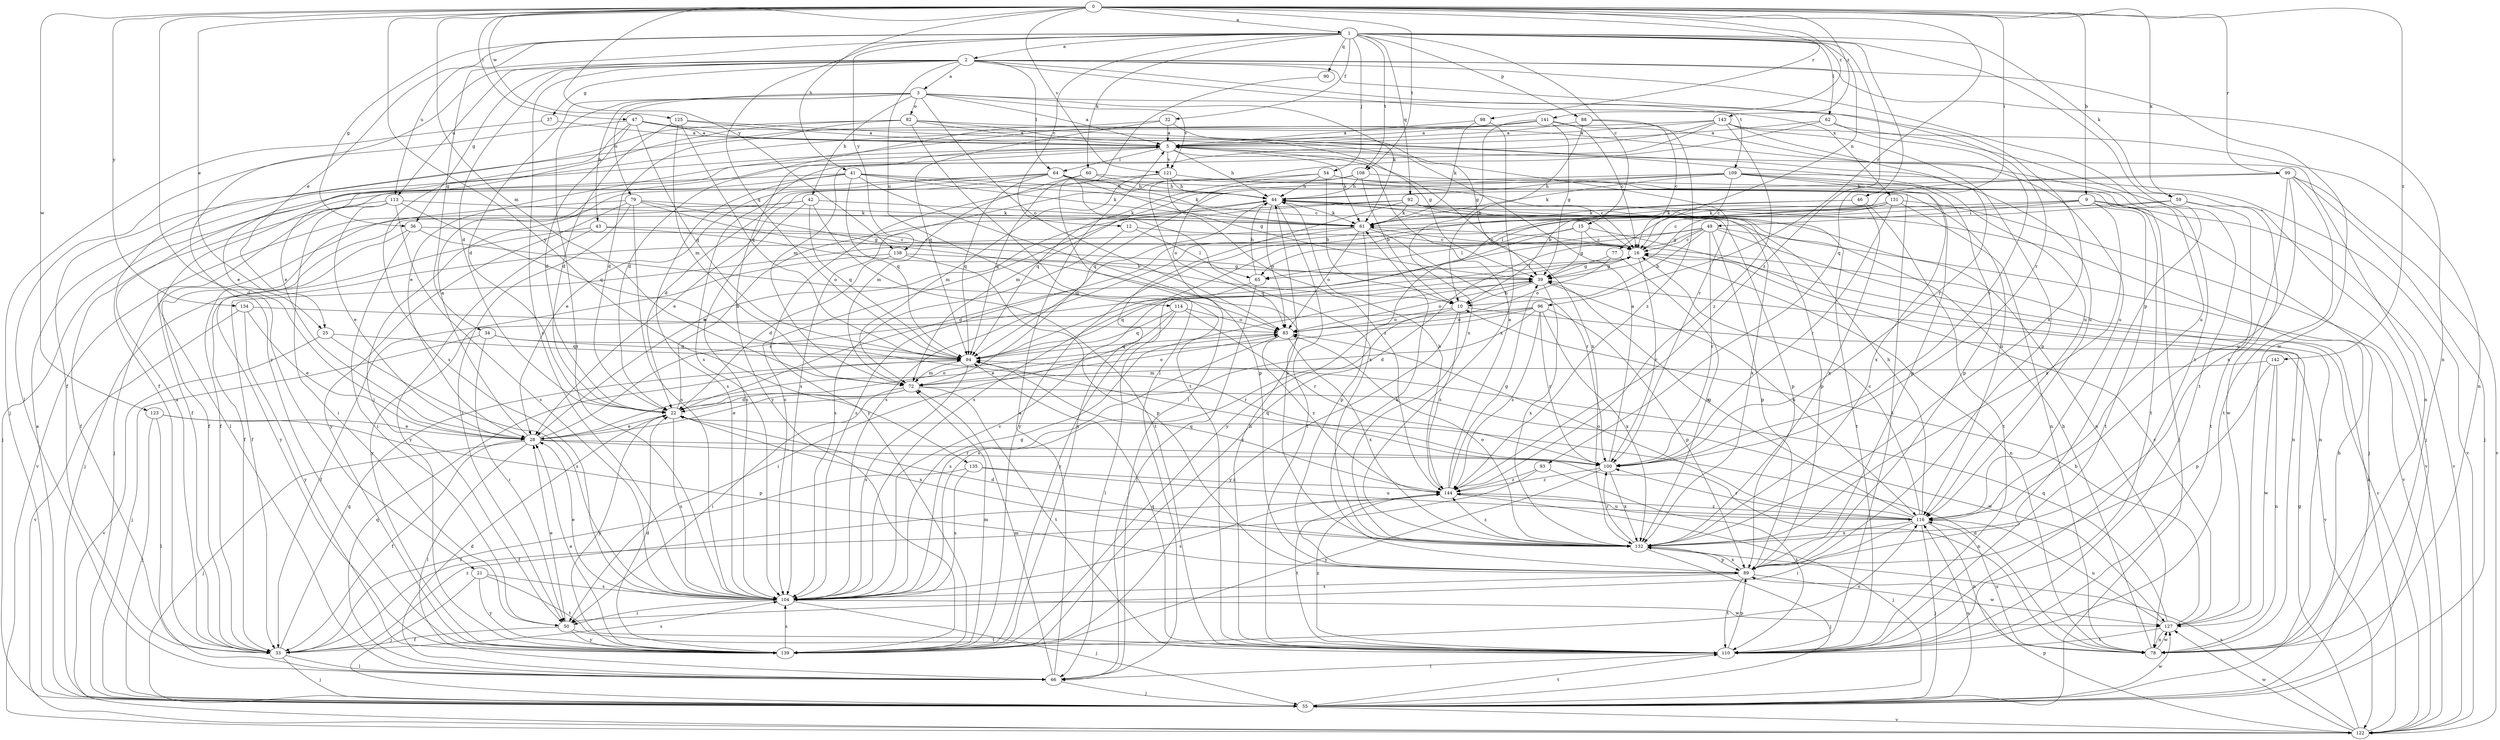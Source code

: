 strict digraph  {
0;
1;
2;
3;
5;
9;
10;
12;
15;
16;
21;
22;
25;
28;
32;
33;
34;
36;
37;
39;
41;
42;
43;
44;
46;
47;
49;
50;
54;
55;
59;
60;
61;
62;
64;
65;
66;
72;
77;
78;
79;
82;
83;
88;
89;
90;
92;
93;
94;
96;
98;
99;
100;
104;
108;
109;
110;
113;
114;
116;
121;
122;
123;
125;
127;
131;
132;
134;
135;
138;
139;
141;
142;
143;
144;
0 -> 1  [label=a];
0 -> 9  [label=b];
0 -> 21  [label=d];
0 -> 25  [label=e];
0 -> 41  [label=h];
0 -> 46  [label=i];
0 -> 47  [label=i];
0 -> 59  [label=k];
0 -> 72  [label=m];
0 -> 96  [label=r];
0 -> 98  [label=r];
0 -> 99  [label=r];
0 -> 108  [label=t];
0 -> 121  [label=v];
0 -> 123  [label=w];
0 -> 125  [label=w];
0 -> 134  [label=y];
0 -> 135  [label=y];
0 -> 138  [label=y];
0 -> 141  [label=z];
0 -> 142  [label=z];
0 -> 143  [label=z];
1 -> 2  [label=a];
1 -> 12  [label=c];
1 -> 15  [label=c];
1 -> 25  [label=e];
1 -> 32  [label=f];
1 -> 34  [label=g];
1 -> 36  [label=g];
1 -> 54  [label=j];
1 -> 59  [label=k];
1 -> 60  [label=k];
1 -> 62  [label=l];
1 -> 77  [label=n];
1 -> 88  [label=p];
1 -> 89  [label=p];
1 -> 90  [label=q];
1 -> 92  [label=q];
1 -> 93  [label=q];
1 -> 94  [label=q];
1 -> 108  [label=t];
1 -> 113  [label=u];
1 -> 138  [label=y];
1 -> 144  [label=z];
2 -> 3  [label=a];
2 -> 22  [label=d];
2 -> 36  [label=g];
2 -> 37  [label=g];
2 -> 64  [label=l];
2 -> 78  [label=n];
2 -> 100  [label=r];
2 -> 104  [label=s];
2 -> 109  [label=t];
2 -> 110  [label=t];
2 -> 113  [label=u];
2 -> 114  [label=u];
2 -> 127  [label=w];
2 -> 131  [label=x];
2 -> 139  [label=y];
3 -> 5  [label=a];
3 -> 22  [label=d];
3 -> 42  [label=h];
3 -> 43  [label=h];
3 -> 61  [label=k];
3 -> 79  [label=o];
3 -> 82  [label=o];
3 -> 83  [label=o];
3 -> 104  [label=s];
3 -> 121  [label=v];
3 -> 132  [label=x];
5 -> 44  [label=h];
5 -> 61  [label=k];
5 -> 64  [label=l];
5 -> 78  [label=n];
5 -> 121  [label=v];
5 -> 132  [label=x];
5 -> 139  [label=y];
9 -> 49  [label=i];
9 -> 55  [label=j];
9 -> 65  [label=l];
9 -> 104  [label=s];
9 -> 110  [label=t];
9 -> 122  [label=v];
9 -> 132  [label=x];
10 -> 83  [label=o];
10 -> 104  [label=s];
10 -> 122  [label=v];
10 -> 139  [label=y];
10 -> 144  [label=z];
12 -> 16  [label=c];
12 -> 65  [label=l];
12 -> 104  [label=s];
15 -> 16  [label=c];
15 -> 39  [label=g];
15 -> 65  [label=l];
15 -> 78  [label=n];
15 -> 94  [label=q];
16 -> 39  [label=g];
16 -> 65  [label=l];
16 -> 78  [label=n];
16 -> 100  [label=r];
21 -> 55  [label=j];
21 -> 104  [label=s];
21 -> 110  [label=t];
21 -> 139  [label=y];
22 -> 28  [label=e];
22 -> 44  [label=h];
22 -> 83  [label=o];
22 -> 104  [label=s];
22 -> 132  [label=x];
22 -> 139  [label=y];
25 -> 94  [label=q];
25 -> 104  [label=s];
25 -> 122  [label=v];
28 -> 5  [label=a];
28 -> 16  [label=c];
28 -> 33  [label=f];
28 -> 55  [label=j];
28 -> 66  [label=l];
28 -> 78  [label=n];
28 -> 100  [label=r];
32 -> 5  [label=a];
32 -> 22  [label=d];
32 -> 39  [label=g];
32 -> 94  [label=q];
33 -> 5  [label=a];
33 -> 55  [label=j];
33 -> 66  [label=l];
33 -> 94  [label=q];
33 -> 104  [label=s];
33 -> 144  [label=z];
34 -> 50  [label=i];
34 -> 55  [label=j];
34 -> 94  [label=q];
34 -> 100  [label=r];
36 -> 16  [label=c];
36 -> 50  [label=i];
36 -> 83  [label=o];
36 -> 139  [label=y];
37 -> 5  [label=a];
37 -> 55  [label=j];
39 -> 10  [label=b];
39 -> 83  [label=o];
39 -> 94  [label=q];
39 -> 116  [label=u];
39 -> 132  [label=x];
41 -> 16  [label=c];
41 -> 44  [label=h];
41 -> 55  [label=j];
41 -> 61  [label=k];
41 -> 66  [label=l];
41 -> 89  [label=p];
41 -> 94  [label=q];
41 -> 104  [label=s];
42 -> 55  [label=j];
42 -> 61  [label=k];
42 -> 94  [label=q];
42 -> 104  [label=s];
42 -> 110  [label=t];
42 -> 122  [label=v];
43 -> 10  [label=b];
43 -> 16  [label=c];
43 -> 55  [label=j];
43 -> 139  [label=y];
44 -> 61  [label=k];
44 -> 72  [label=m];
44 -> 78  [label=n];
44 -> 83  [label=o];
44 -> 89  [label=p];
44 -> 104  [label=s];
44 -> 110  [label=t];
46 -> 61  [label=k];
46 -> 110  [label=t];
46 -> 132  [label=x];
46 -> 139  [label=y];
47 -> 5  [label=a];
47 -> 22  [label=d];
47 -> 66  [label=l];
47 -> 94  [label=q];
47 -> 100  [label=r];
47 -> 104  [label=s];
47 -> 116  [label=u];
49 -> 10  [label=b];
49 -> 16  [label=c];
49 -> 22  [label=d];
49 -> 33  [label=f];
49 -> 78  [label=n];
49 -> 89  [label=p];
49 -> 100  [label=r];
49 -> 122  [label=v];
49 -> 139  [label=y];
50 -> 28  [label=e];
50 -> 33  [label=f];
50 -> 110  [label=t];
50 -> 139  [label=y];
54 -> 10  [label=b];
54 -> 28  [label=e];
54 -> 44  [label=h];
54 -> 89  [label=p];
54 -> 94  [label=q];
54 -> 110  [label=t];
55 -> 5  [label=a];
55 -> 44  [label=h];
55 -> 110  [label=t];
55 -> 116  [label=u];
55 -> 122  [label=v];
55 -> 127  [label=w];
59 -> 61  [label=k];
59 -> 104  [label=s];
59 -> 110  [label=t];
59 -> 127  [label=w];
60 -> 44  [label=h];
60 -> 72  [label=m];
60 -> 94  [label=q];
60 -> 110  [label=t];
61 -> 16  [label=c];
61 -> 33  [label=f];
61 -> 83  [label=o];
61 -> 89  [label=p];
61 -> 100  [label=r];
61 -> 104  [label=s];
62 -> 5  [label=a];
62 -> 66  [label=l];
62 -> 100  [label=r];
62 -> 110  [label=t];
64 -> 22  [label=d];
64 -> 28  [label=e];
64 -> 33  [label=f];
64 -> 39  [label=g];
64 -> 44  [label=h];
64 -> 50  [label=i];
64 -> 61  [label=k];
64 -> 94  [label=q];
64 -> 116  [label=u];
64 -> 132  [label=x];
65 -> 44  [label=h];
65 -> 66  [label=l];
65 -> 139  [label=y];
66 -> 5  [label=a];
66 -> 22  [label=d];
66 -> 55  [label=j];
66 -> 72  [label=m];
66 -> 94  [label=q];
72 -> 22  [label=d];
72 -> 28  [label=e];
72 -> 50  [label=i];
72 -> 83  [label=o];
72 -> 110  [label=t];
72 -> 127  [label=w];
77 -> 39  [label=g];
77 -> 83  [label=o];
77 -> 132  [label=x];
78 -> 22  [label=d];
78 -> 44  [label=h];
78 -> 116  [label=u];
78 -> 127  [label=w];
79 -> 33  [label=f];
79 -> 39  [label=g];
79 -> 50  [label=i];
79 -> 61  [label=k];
79 -> 104  [label=s];
79 -> 132  [label=x];
79 -> 139  [label=y];
82 -> 5  [label=a];
82 -> 22  [label=d];
82 -> 28  [label=e];
82 -> 33  [label=f];
82 -> 39  [label=g];
82 -> 110  [label=t];
82 -> 116  [label=u];
83 -> 94  [label=q];
83 -> 104  [label=s];
83 -> 132  [label=x];
83 -> 144  [label=z];
88 -> 5  [label=a];
88 -> 10  [label=b];
88 -> 16  [label=c];
88 -> 144  [label=z];
89 -> 61  [label=k];
89 -> 104  [label=s];
89 -> 110  [label=t];
89 -> 127  [label=w];
89 -> 132  [label=x];
90 -> 66  [label=l];
92 -> 28  [label=e];
92 -> 33  [label=f];
92 -> 61  [label=k];
92 -> 89  [label=p];
92 -> 110  [label=t];
92 -> 132  [label=x];
92 -> 139  [label=y];
93 -> 33  [label=f];
93 -> 110  [label=t];
93 -> 144  [label=z];
94 -> 72  [label=m];
94 -> 104  [label=s];
96 -> 22  [label=d];
96 -> 28  [label=e];
96 -> 33  [label=f];
96 -> 83  [label=o];
96 -> 89  [label=p];
96 -> 100  [label=r];
96 -> 132  [label=x];
96 -> 144  [label=z];
98 -> 5  [label=a];
98 -> 61  [label=k];
98 -> 132  [label=x];
99 -> 10  [label=b];
99 -> 44  [label=h];
99 -> 55  [label=j];
99 -> 110  [label=t];
99 -> 116  [label=u];
99 -> 122  [label=v];
99 -> 132  [label=x];
100 -> 5  [label=a];
100 -> 94  [label=q];
100 -> 132  [label=x];
100 -> 139  [label=y];
100 -> 144  [label=z];
104 -> 16  [label=c];
104 -> 28  [label=e];
104 -> 39  [label=g];
104 -> 50  [label=i];
104 -> 55  [label=j];
104 -> 127  [label=w];
108 -> 10  [label=b];
108 -> 44  [label=h];
108 -> 55  [label=j];
108 -> 83  [label=o];
108 -> 104  [label=s];
109 -> 16  [label=c];
109 -> 44  [label=h];
109 -> 55  [label=j];
109 -> 61  [label=k];
109 -> 72  [label=m];
109 -> 89  [label=p];
109 -> 94  [label=q];
109 -> 122  [label=v];
109 -> 132  [label=x];
110 -> 44  [label=h];
110 -> 66  [label=l];
110 -> 89  [label=p];
110 -> 94  [label=q];
110 -> 144  [label=z];
113 -> 28  [label=e];
113 -> 33  [label=f];
113 -> 50  [label=i];
113 -> 61  [label=k];
113 -> 94  [label=q];
113 -> 104  [label=s];
114 -> 50  [label=i];
114 -> 66  [label=l];
114 -> 83  [label=o];
114 -> 94  [label=q];
114 -> 100  [label=r];
116 -> 16  [label=c];
116 -> 39  [label=g];
116 -> 44  [label=h];
116 -> 50  [label=i];
116 -> 55  [label=j];
116 -> 78  [label=n];
116 -> 83  [label=o];
116 -> 100  [label=r];
116 -> 132  [label=x];
116 -> 144  [label=z];
121 -> 16  [label=c];
121 -> 44  [label=h];
121 -> 72  [label=m];
121 -> 139  [label=y];
121 -> 144  [label=z];
122 -> 16  [label=c];
122 -> 39  [label=g];
122 -> 61  [label=k];
122 -> 89  [label=p];
122 -> 127  [label=w];
122 -> 132  [label=x];
123 -> 28  [label=e];
123 -> 55  [label=j];
123 -> 66  [label=l];
123 -> 89  [label=p];
125 -> 5  [label=a];
125 -> 22  [label=d];
125 -> 72  [label=m];
125 -> 94  [label=q];
125 -> 116  [label=u];
127 -> 10  [label=b];
127 -> 16  [label=c];
127 -> 78  [label=n];
127 -> 94  [label=q];
127 -> 110  [label=t];
127 -> 116  [label=u];
131 -> 16  [label=c];
131 -> 39  [label=g];
131 -> 61  [label=k];
131 -> 78  [label=n];
131 -> 100  [label=r];
131 -> 122  [label=v];
131 -> 139  [label=y];
132 -> 22  [label=d];
132 -> 55  [label=j];
132 -> 83  [label=o];
132 -> 89  [label=p];
132 -> 100  [label=r];
132 -> 144  [label=z];
134 -> 28  [label=e];
134 -> 83  [label=o];
134 -> 122  [label=v];
134 -> 139  [label=y];
135 -> 33  [label=f];
135 -> 104  [label=s];
135 -> 116  [label=u];
135 -> 144  [label=z];
138 -> 22  [label=d];
138 -> 39  [label=g];
138 -> 89  [label=p];
138 -> 139  [label=y];
139 -> 22  [label=d];
139 -> 28  [label=e];
139 -> 72  [label=m];
139 -> 104  [label=s];
139 -> 116  [label=u];
141 -> 5  [label=a];
141 -> 16  [label=c];
141 -> 28  [label=e];
141 -> 33  [label=f];
141 -> 39  [label=g];
141 -> 116  [label=u];
141 -> 132  [label=x];
142 -> 72  [label=m];
142 -> 78  [label=n];
142 -> 89  [label=p];
142 -> 127  [label=w];
143 -> 5  [label=a];
143 -> 28  [label=e];
143 -> 72  [label=m];
143 -> 78  [label=n];
143 -> 89  [label=p];
143 -> 100  [label=r];
143 -> 104  [label=s];
143 -> 144  [label=z];
144 -> 5  [label=a];
144 -> 39  [label=g];
144 -> 44  [label=h];
144 -> 55  [label=j];
144 -> 94  [label=q];
144 -> 104  [label=s];
144 -> 110  [label=t];
144 -> 116  [label=u];
}
